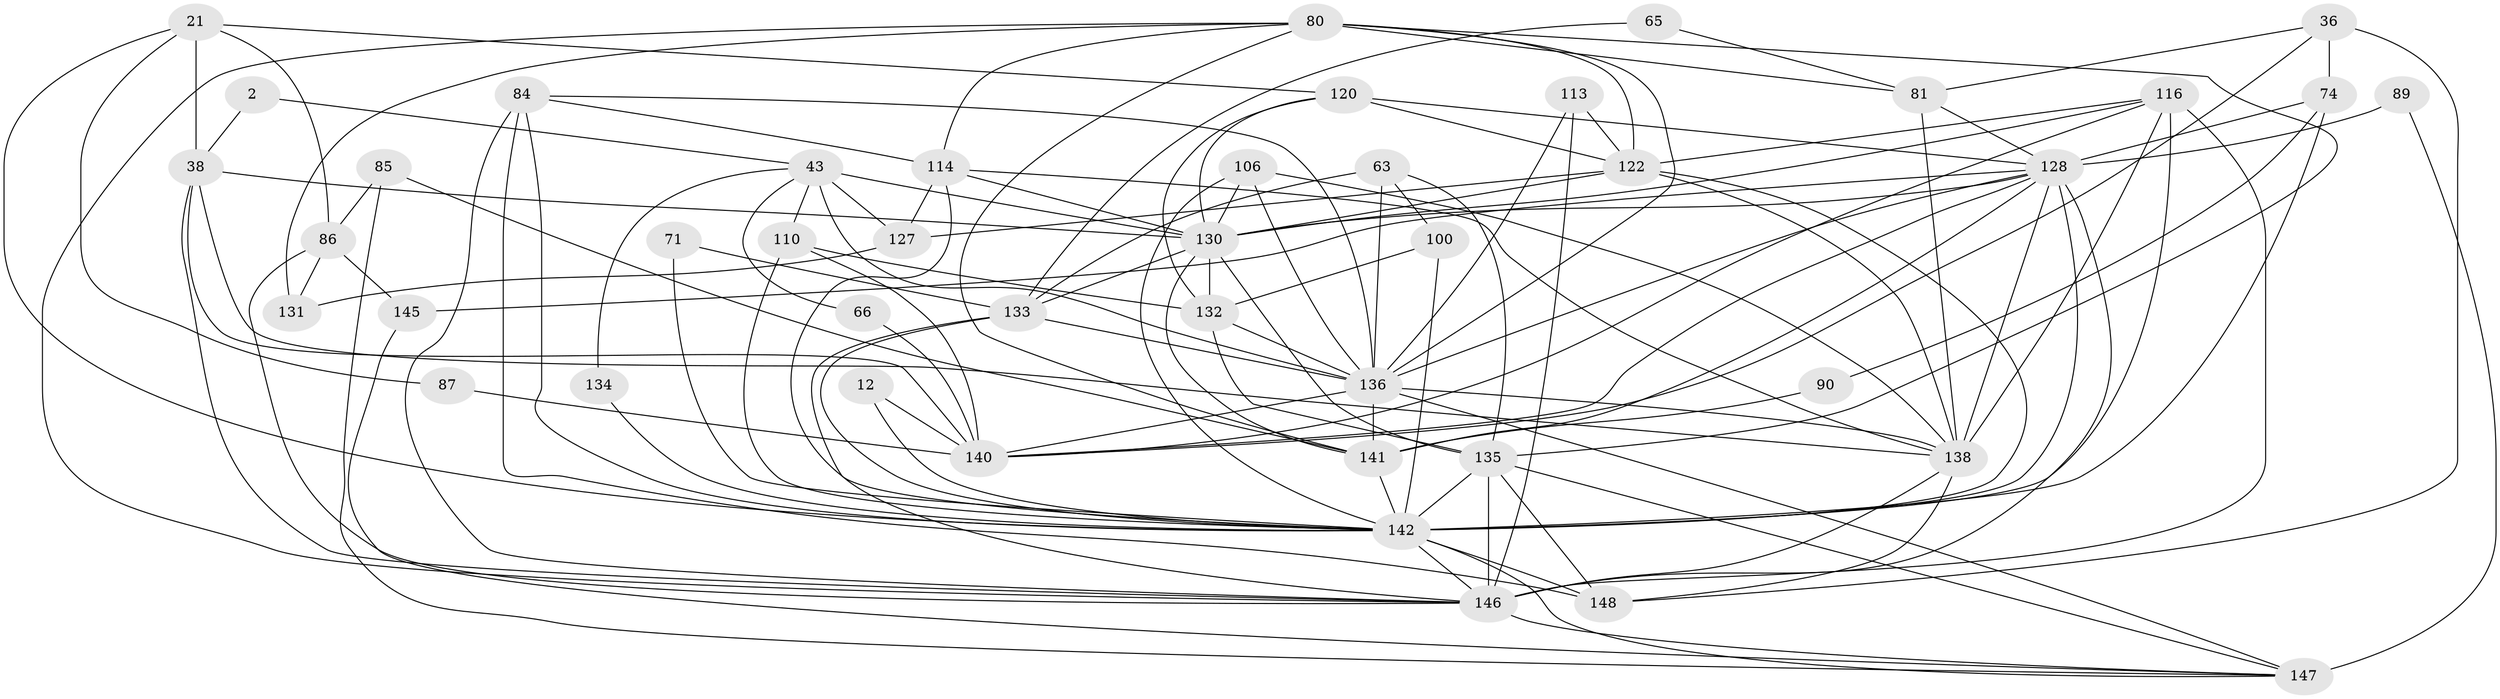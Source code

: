 // original degree distribution, {3: 0.2635135135135135, 2: 0.14864864864864866, 5: 0.20270270270270271, 6: 0.0945945945945946, 4: 0.24324324324324326, 7: 0.033783783783783786, 10: 0.006756756756756757, 8: 0.006756756756756757}
// Generated by graph-tools (version 1.1) at 2025/55/03/04/25 21:55:34]
// undirected, 44 vertices, 125 edges
graph export_dot {
graph [start="1"]
  node [color=gray90,style=filled];
  2;
  12;
  21 [super="+9"];
  36 [super="+22"];
  38;
  43 [super="+23"];
  63;
  65;
  66;
  71;
  74;
  80 [super="+33+61"];
  81 [super="+79"];
  84 [super="+83"];
  85;
  86;
  87;
  89;
  90;
  100;
  106;
  110;
  113;
  114 [super="+75"];
  116 [super="+26"];
  120 [super="+117"];
  122 [super="+77+112"];
  127 [super="+119"];
  128 [super="+18+40+88+27+108"];
  130 [super="+109+47+104"];
  131 [super="+115"];
  132 [super="+68+105"];
  133 [super="+125"];
  134;
  135 [super="+91+93+78"];
  136 [super="+53+126+96+118"];
  138 [super="+60+103"];
  140 [super="+28+62"];
  141 [super="+51+17"];
  142 [super="+37+59+137+124"];
  145 [super="+143"];
  146 [super="+129+139+72+144"];
  147 [super="+24"];
  148 [super="+107+121"];
  2 -- 38;
  2 -- 43;
  12 -- 140;
  12 -- 142;
  21 -- 38 [weight=2];
  21 -- 87;
  21 -- 86;
  21 -- 120;
  21 -- 142;
  36 -- 148 [weight=3];
  36 -- 74;
  36 -- 81;
  36 -- 140 [weight=2];
  38 -- 140 [weight=3];
  38 -- 138;
  38 -- 130;
  38 -- 146 [weight=2];
  43 -- 110 [weight=2];
  43 -- 66;
  43 -- 127;
  43 -- 130 [weight=2];
  43 -- 134;
  43 -- 136 [weight=2];
  63 -- 133 [weight=2];
  63 -- 100;
  63 -- 135;
  63 -- 136;
  65 -- 133;
  65 -- 81;
  66 -- 140;
  71 -- 133 [weight=2];
  71 -- 142;
  74 -- 90;
  74 -- 128 [weight=2];
  74 -- 142;
  80 -- 114;
  80 -- 81;
  80 -- 131;
  80 -- 136;
  80 -- 122;
  80 -- 141;
  80 -- 135;
  80 -- 146;
  81 -- 128;
  81 -- 138 [weight=2];
  84 -- 114;
  84 -- 146 [weight=4];
  84 -- 148;
  84 -- 136 [weight=2];
  84 -- 142 [weight=2];
  85 -- 86;
  85 -- 147;
  85 -- 141;
  86 -- 131 [weight=2];
  86 -- 145;
  86 -- 146;
  87 -- 140;
  89 -- 147;
  89 -- 128;
  90 -- 141;
  100 -- 132;
  100 -- 142;
  106 -- 138 [weight=2];
  106 -- 136;
  106 -- 130;
  106 -- 142 [weight=2];
  110 -- 142;
  110 -- 140;
  110 -- 132;
  113 -- 136;
  113 -- 146;
  113 -- 122;
  114 -- 138;
  114 -- 130 [weight=2];
  114 -- 127;
  114 -- 142 [weight=2];
  116 -- 122;
  116 -- 140;
  116 -- 130 [weight=2];
  116 -- 138;
  116 -- 146 [weight=5];
  116 -- 142;
  120 -- 122 [weight=3];
  120 -- 128;
  120 -- 132 [weight=2];
  120 -- 130;
  122 -- 138 [weight=3];
  122 -- 130;
  122 -- 127;
  122 -- 142;
  127 -- 131;
  128 -- 141 [weight=2];
  128 -- 145;
  128 -- 136 [weight=5];
  128 -- 138 [weight=2];
  128 -- 140;
  128 -- 146 [weight=3];
  128 -- 130;
  128 -- 142 [weight=4];
  130 -- 133;
  130 -- 135 [weight=3];
  130 -- 132;
  130 -- 141 [weight=2];
  132 -- 135;
  132 -- 136;
  133 -- 146 [weight=3];
  133 -- 136;
  133 -- 142;
  134 -- 142;
  135 -- 146 [weight=2];
  135 -- 148 [weight=3];
  135 -- 147;
  135 -- 142 [weight=4];
  136 -- 147 [weight=3];
  136 -- 141 [weight=2];
  136 -- 138 [weight=2];
  136 -- 140;
  138 -- 146 [weight=3];
  138 -- 148;
  141 -- 142 [weight=4];
  142 -- 147;
  142 -- 148 [weight=2];
  142 -- 146;
  145 -- 147;
  146 -- 147;
}
